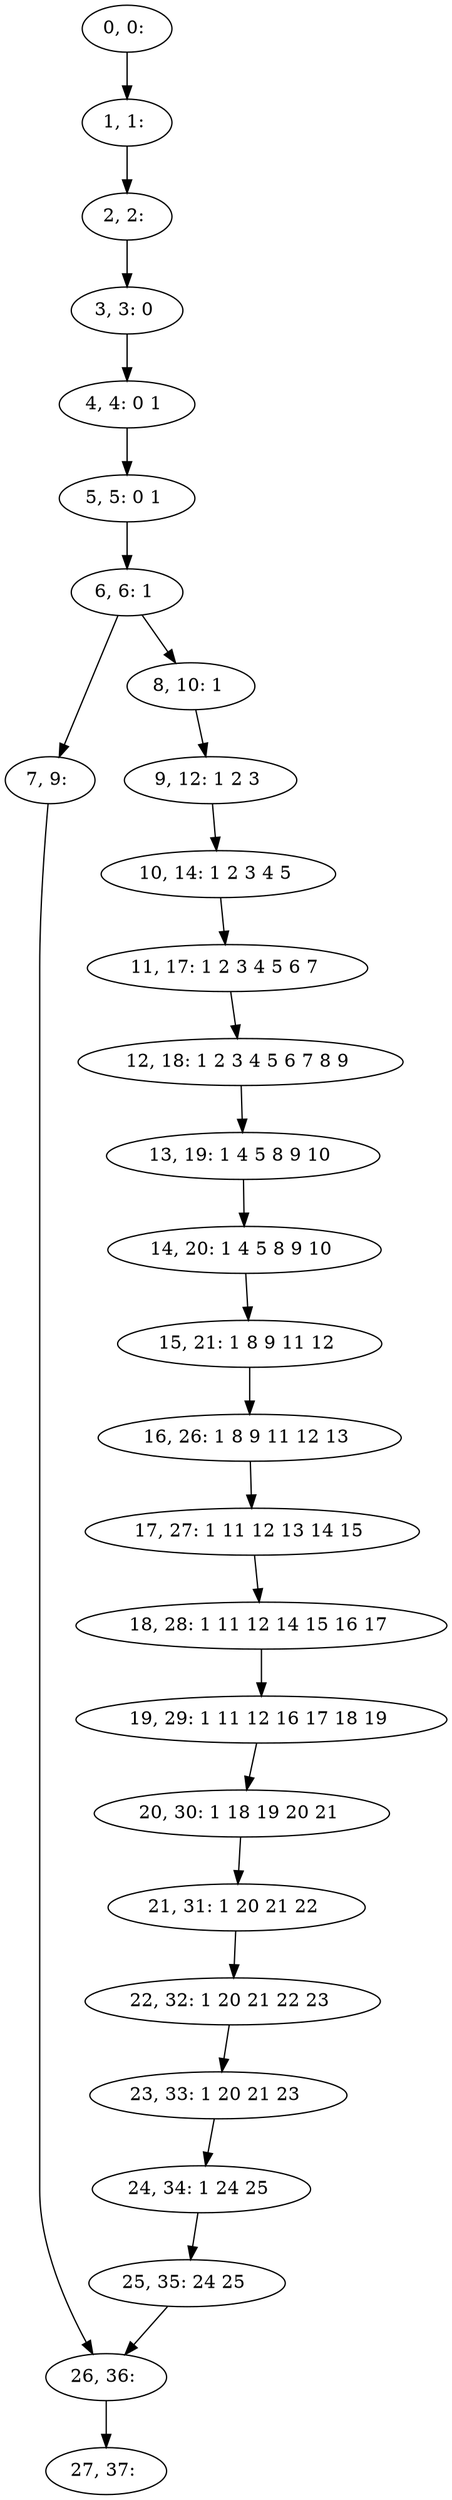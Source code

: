 digraph G {
0[label="0, 0: "];
1[label="1, 1: "];
2[label="2, 2: "];
3[label="3, 3: 0 "];
4[label="4, 4: 0 1 "];
5[label="5, 5: 0 1 "];
6[label="6, 6: 1 "];
7[label="7, 9: "];
8[label="8, 10: 1 "];
9[label="9, 12: 1 2 3 "];
10[label="10, 14: 1 2 3 4 5 "];
11[label="11, 17: 1 2 3 4 5 6 7 "];
12[label="12, 18: 1 2 3 4 5 6 7 8 9 "];
13[label="13, 19: 1 4 5 8 9 10 "];
14[label="14, 20: 1 4 5 8 9 10 "];
15[label="15, 21: 1 8 9 11 12 "];
16[label="16, 26: 1 8 9 11 12 13 "];
17[label="17, 27: 1 11 12 13 14 15 "];
18[label="18, 28: 1 11 12 14 15 16 17 "];
19[label="19, 29: 1 11 12 16 17 18 19 "];
20[label="20, 30: 1 18 19 20 21 "];
21[label="21, 31: 1 20 21 22 "];
22[label="22, 32: 1 20 21 22 23 "];
23[label="23, 33: 1 20 21 23 "];
24[label="24, 34: 1 24 25 "];
25[label="25, 35: 24 25 "];
26[label="26, 36: "];
27[label="27, 37: "];
0->1 ;
1->2 ;
2->3 ;
3->4 ;
4->5 ;
5->6 ;
6->7 ;
6->8 ;
7->26 ;
8->9 ;
9->10 ;
10->11 ;
11->12 ;
12->13 ;
13->14 ;
14->15 ;
15->16 ;
16->17 ;
17->18 ;
18->19 ;
19->20 ;
20->21 ;
21->22 ;
22->23 ;
23->24 ;
24->25 ;
25->26 ;
26->27 ;
}
